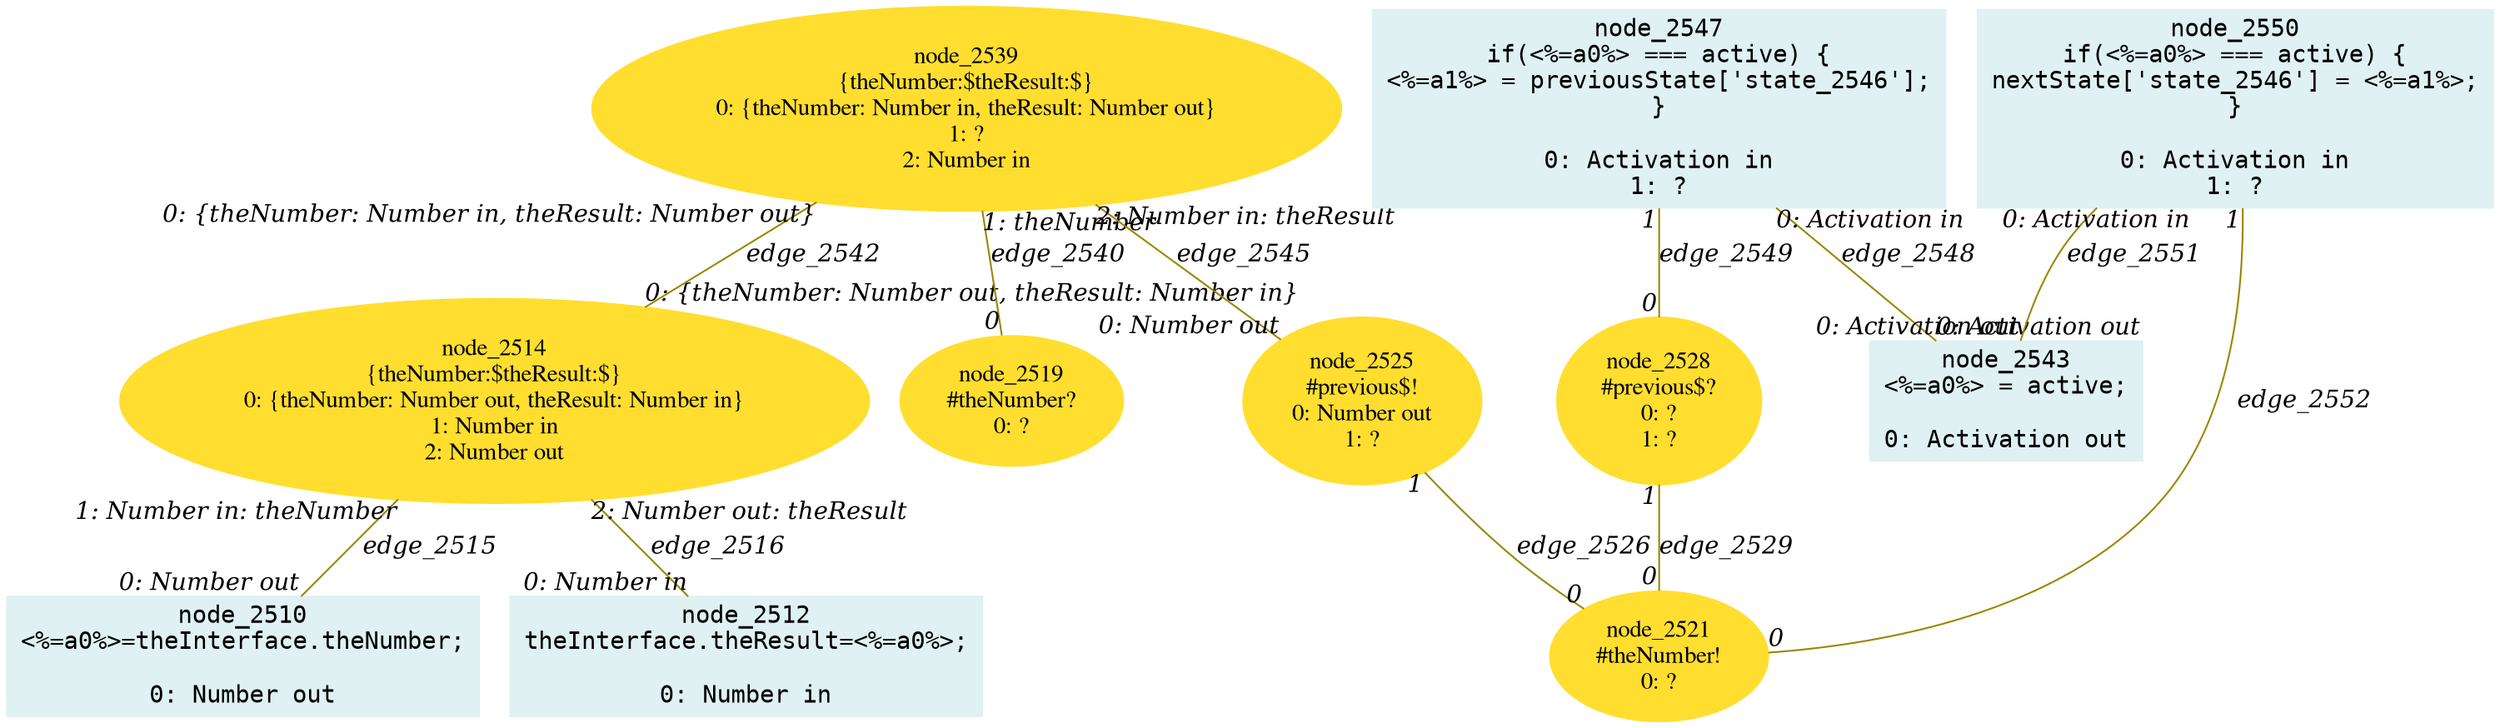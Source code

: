 digraph g{node_2510 [shape="box", style="filled", color="#dff1f2", fontname="Courier", label="node_2510
<%=a0%>=theInterface.theNumber;

0: Number out" ]
node_2512 [shape="box", style="filled", color="#dff1f2", fontname="Courier", label="node_2512
theInterface.theResult=<%=a0%>;

0: Number in" ]
node_2514 [shape="ellipse", style="filled", color="#ffde2f", fontname="Times", label="node_2514
{theNumber:$theResult:$}
0: {theNumber: Number out, theResult: Number in}
1: Number in
2: Number out" ]
node_2519 [shape="ellipse", style="filled", color="#ffde2f", fontname="Times", label="node_2519
#theNumber?
0: ?" ]
node_2521 [shape="ellipse", style="filled", color="#ffde2f", fontname="Times", label="node_2521
#theNumber!
0: ?" ]
node_2525 [shape="ellipse", style="filled", color="#ffde2f", fontname="Times", label="node_2525
#previous$!
0: Number out
1: ?" ]
node_2528 [shape="ellipse", style="filled", color="#ffde2f", fontname="Times", label="node_2528
#previous$?
0: ?
1: ?" ]
node_2539 [shape="ellipse", style="filled", color="#ffde2f", fontname="Times", label="node_2539
{theNumber:$theResult:$}
0: {theNumber: Number in, theResult: Number out}
1: ?
2: Number in" ]
node_2543 [shape="box", style="filled", color="#dff1f2", fontname="Courier", label="node_2543
<%=a0%> = active;

0: Activation out" ]
node_2547 [shape="box", style="filled", color="#dff1f2", fontname="Courier", label="node_2547
if(<%=a0%> === active) {
<%=a1%> = previousState['state_2546'];
}

0: Activation in
1: ?" ]
node_2550 [shape="box", style="filled", color="#dff1f2", fontname="Courier", label="node_2550
if(<%=a0%> === active) {
nextState['state_2546'] = <%=a1%>;
}

0: Activation in
1: ?" ]
node_2514 -> node_2510 [dir=none, arrowHead=none, fontname="Times-Italic", arrowsize=1, color="#9d8400", label="edge_2515",  headlabel="0: Number out", taillabel="1: Number in: theNumber" ]
node_2514 -> node_2512 [dir=none, arrowHead=none, fontname="Times-Italic", arrowsize=1, color="#9d8400", label="edge_2516",  headlabel="0: Number in", taillabel="2: Number out: theResult" ]
node_2525 -> node_2521 [dir=none, arrowHead=none, fontname="Times-Italic", arrowsize=1, color="#9d8400", label="edge_2526",  headlabel="0", taillabel="1" ]
node_2528 -> node_2521 [dir=none, arrowHead=none, fontname="Times-Italic", arrowsize=1, color="#9d8400", label="edge_2529",  headlabel="0", taillabel="1" ]
node_2539 -> node_2519 [dir=none, arrowHead=none, fontname="Times-Italic", arrowsize=1, color="#9d8400", label="edge_2540",  headlabel="0", taillabel="1: theNumber" ]
node_2539 -> node_2514 [dir=none, arrowHead=none, fontname="Times-Italic", arrowsize=1, color="#9d8400", label="edge_2542",  headlabel="0: {theNumber: Number out, theResult: Number in}", taillabel="0: {theNumber: Number in, theResult: Number out}" ]
node_2539 -> node_2525 [dir=none, arrowHead=none, fontname="Times-Italic", arrowsize=1, color="#9d8400", label="edge_2545",  headlabel="0: Number out", taillabel="2: Number in: theResult" ]
node_2547 -> node_2543 [dir=none, arrowHead=none, fontname="Times-Italic", arrowsize=1, color="#9d8400", label="edge_2548",  headlabel="0: Activation out", taillabel="0: Activation in" ]
node_2547 -> node_2528 [dir=none, arrowHead=none, fontname="Times-Italic", arrowsize=1, color="#9d8400", label="edge_2549",  headlabel="0", taillabel="1" ]
node_2550 -> node_2543 [dir=none, arrowHead=none, fontname="Times-Italic", arrowsize=1, color="#9d8400", label="edge_2551",  headlabel="0: Activation out", taillabel="0: Activation in" ]
node_2550 -> node_2521 [dir=none, arrowHead=none, fontname="Times-Italic", arrowsize=1, color="#9d8400", label="edge_2552",  headlabel="0", taillabel="1" ]
}